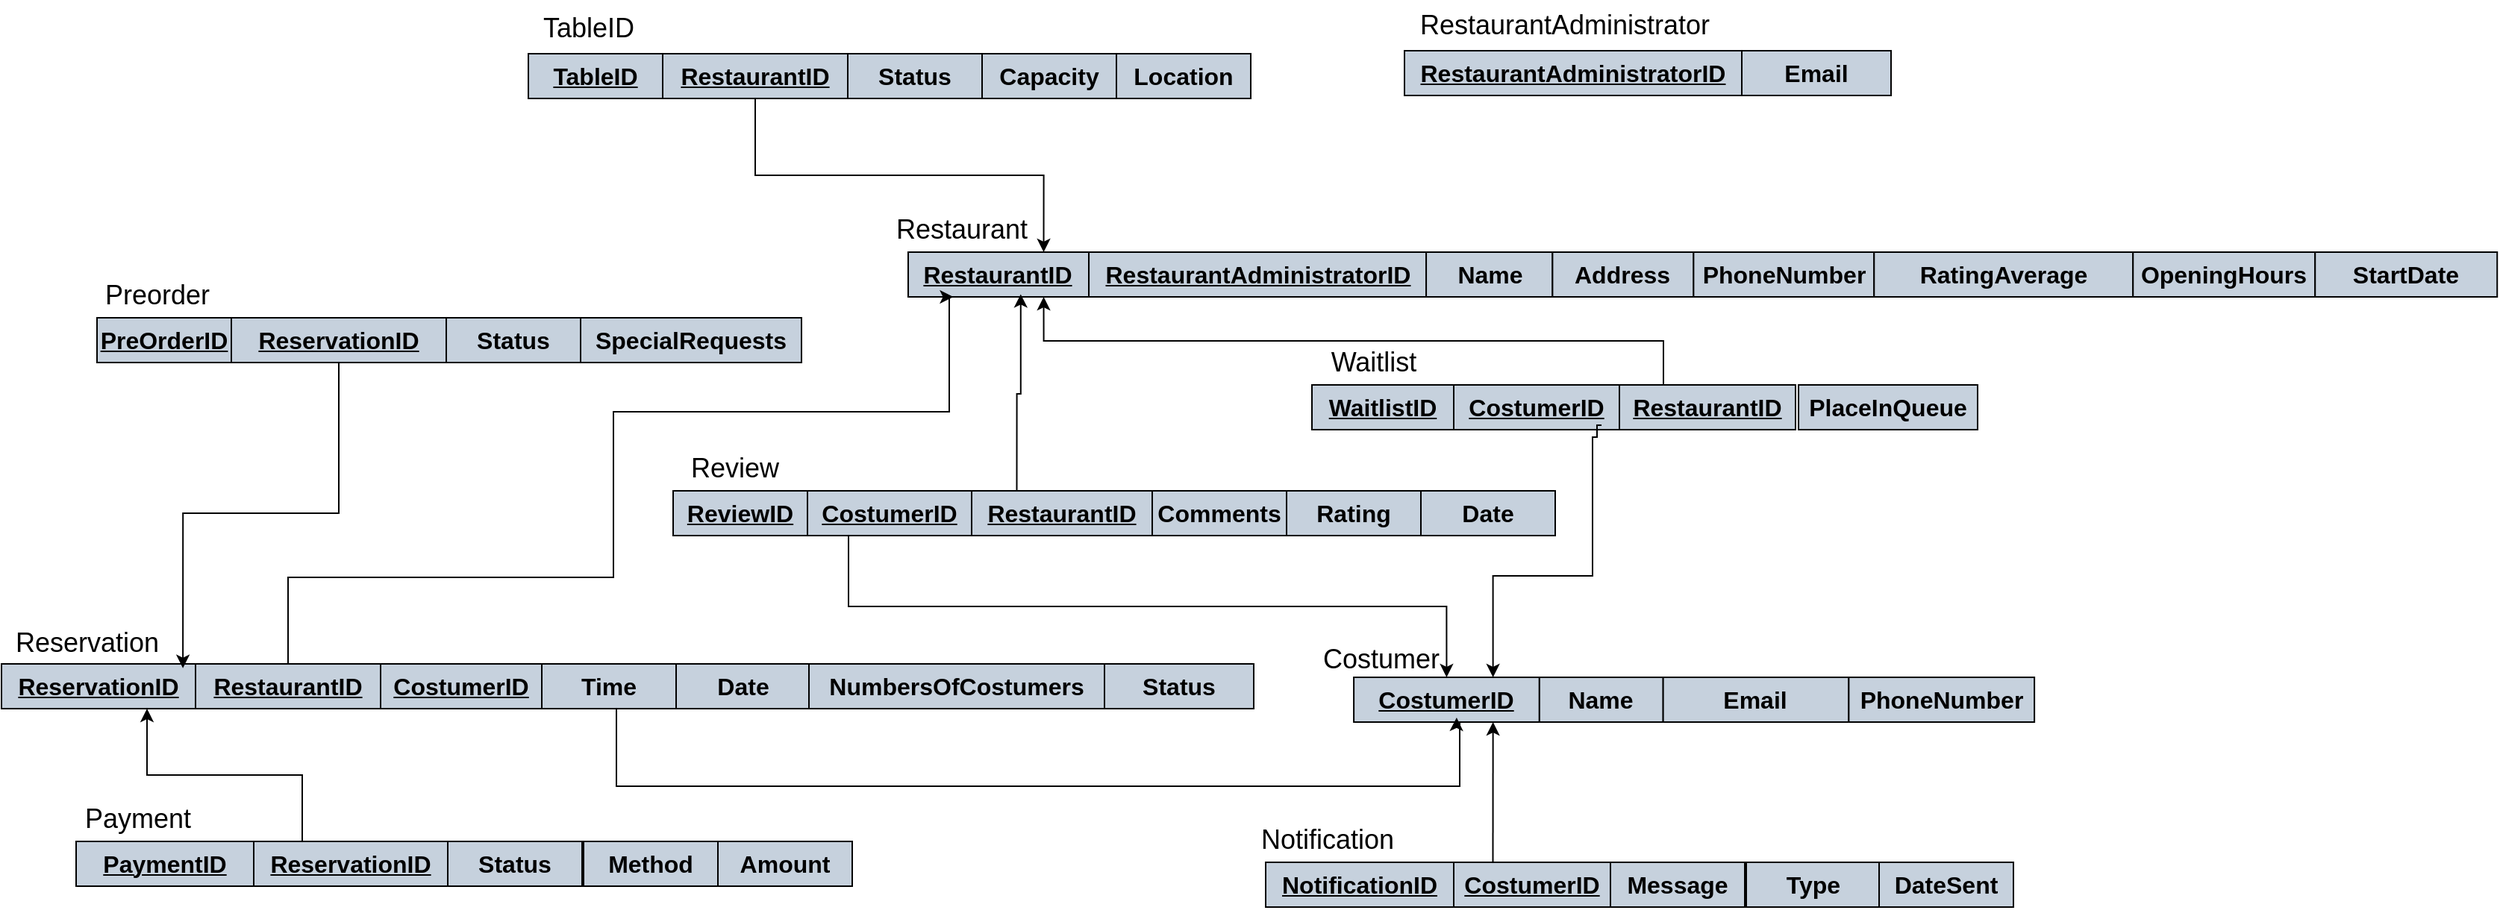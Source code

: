<mxfile version="25.0.3">
  <diagram name="Page-1" id="Ryj9yUZ8EQG5fLTxCSdR">
    <mxGraphModel dx="2524" dy="738" grid="0" gridSize="10" guides="1" tooltips="1" connect="1" arrows="1" fold="1" page="1" pageScale="1" pageWidth="850" pageHeight="1100" math="0" shadow="0">
      <root>
        <mxCell id="0" />
        <mxCell id="1" parent="0" />
        <mxCell id="xWfjn0e1hHcwTTaFBlyH-46" value="" style="group" parent="1" vertex="1" connectable="0">
          <mxGeometry x="-463" y="80" width="479" height="60" as="geometry" />
        </mxCell>
        <mxCell id="xWfjn0e1hHcwTTaFBlyH-38" value="" style="group" parent="xWfjn0e1hHcwTTaFBlyH-46" vertex="1" connectable="0">
          <mxGeometry x="-5" y="-3" width="360" height="60" as="geometry" />
        </mxCell>
        <mxCell id="xWfjn0e1hHcwTTaFBlyH-40" value="&lt;u&gt;&lt;b&gt;&lt;font style=&quot;font-size: 16px;&quot;&gt;TableID&lt;/font&gt;&lt;/b&gt;&lt;/u&gt;" style="rounded=0;whiteSpace=wrap;html=1;fillColor=#C6D1DD;" parent="xWfjn0e1hHcwTTaFBlyH-38" vertex="1">
          <mxGeometry y="30" width="90" height="30" as="geometry" />
        </mxCell>
        <mxCell id="xWfjn0e1hHcwTTaFBlyH-41" value="&lt;u&gt;&lt;b&gt;&lt;font style=&quot;font-size: 16px;&quot;&gt;RestaurantID&lt;/font&gt;&lt;/b&gt;&lt;/u&gt;" style="rounded=0;whiteSpace=wrap;html=1;fillColor=#C6D1DD;" parent="xWfjn0e1hHcwTTaFBlyH-38" vertex="1">
          <mxGeometry x="90" y="30" width="124" height="30" as="geometry" />
        </mxCell>
        <mxCell id="xWfjn0e1hHcwTTaFBlyH-42" value="&lt;b&gt;&lt;font style=&quot;font-size: 16px;&quot;&gt;Status&lt;/font&gt;&lt;/b&gt;" style="rounded=0;whiteSpace=wrap;html=1;fillColor=#C6D1DD;" parent="xWfjn0e1hHcwTTaFBlyH-38" vertex="1">
          <mxGeometry x="214" y="30" width="90" height="30" as="geometry" />
        </mxCell>
        <mxCell id="xWfjn0e1hHcwTTaFBlyH-44" value="&lt;b&gt;&lt;font style=&quot;font-size: 16px;&quot;&gt;Capacity&lt;/font&gt;&lt;/b&gt;" style="rounded=0;whiteSpace=wrap;html=1;fillColor=#C6D1DD;" parent="xWfjn0e1hHcwTTaFBlyH-38" vertex="1">
          <mxGeometry x="304" y="30" width="90" height="30" as="geometry" />
        </mxCell>
        <mxCell id="xWfjn0e1hHcwTTaFBlyH-39" value="&lt;font style=&quot;font-size: 18px;&quot;&gt;TableID&lt;/font&gt;" style="text;html=1;align=center;verticalAlign=middle;resizable=0;points=[];autosize=1;strokeColor=none;fillColor=none;" parent="xWfjn0e1hHcwTTaFBlyH-38" vertex="1">
          <mxGeometry y="-4" width="79" height="34" as="geometry" />
        </mxCell>
        <mxCell id="xWfjn0e1hHcwTTaFBlyH-45" value="&lt;b&gt;&lt;font style=&quot;font-size: 16px;&quot;&gt;Location&lt;/font&gt;&lt;/b&gt;" style="rounded=0;whiteSpace=wrap;html=1;fillColor=#C6D1DD;" parent="xWfjn0e1hHcwTTaFBlyH-46" vertex="1">
          <mxGeometry x="389" y="27" width="90" height="30" as="geometry" />
        </mxCell>
        <mxCell id="AlLR8Mi9veF4PQIQg-oo-29" value="" style="group" parent="1" vertex="1" connectable="0">
          <mxGeometry x="-371" y="370" width="591" height="60" as="geometry" />
        </mxCell>
        <mxCell id="AlLR8Mi9veF4PQIQg-oo-13" value="" style="group" parent="AlLR8Mi9veF4PQIQg-oo-29" vertex="1" connectable="0">
          <mxGeometry width="450" height="60" as="geometry" />
        </mxCell>
        <mxCell id="AlLR8Mi9veF4PQIQg-oo-14" value="" style="group" parent="AlLR8Mi9veF4PQIQg-oo-13" vertex="1" connectable="0">
          <mxGeometry width="360" height="60" as="geometry" />
        </mxCell>
        <mxCell id="AlLR8Mi9veF4PQIQg-oo-15" value="&lt;font style=&quot;font-size: 18px;&quot;&gt;Review&lt;/font&gt;" style="text;html=1;align=center;verticalAlign=middle;resizable=0;points=[];autosize=1;strokeColor=none;fillColor=none;" parent="AlLR8Mi9veF4PQIQg-oo-14" vertex="1">
          <mxGeometry x="2" y="-2" width="77" height="34" as="geometry" />
        </mxCell>
        <mxCell id="AlLR8Mi9veF4PQIQg-oo-16" value="&lt;u&gt;&lt;b&gt;&lt;font style=&quot;font-size: 16px;&quot;&gt;ReviewID&lt;/font&gt;&lt;/b&gt;&lt;/u&gt;" style="rounded=0;whiteSpace=wrap;html=1;fillColor=#C6D1DD;" parent="AlLR8Mi9veF4PQIQg-oo-14" vertex="1">
          <mxGeometry y="30" width="90" height="30" as="geometry" />
        </mxCell>
        <mxCell id="AlLR8Mi9veF4PQIQg-oo-17" value="&lt;u&gt;&lt;b&gt;&lt;font style=&quot;font-size: 16px;&quot;&gt;CostumerID&lt;/font&gt;&lt;/b&gt;&lt;/u&gt;" style="rounded=0;whiteSpace=wrap;html=1;fillColor=#C6D1DD;" parent="AlLR8Mi9veF4PQIQg-oo-14" vertex="1">
          <mxGeometry x="90" y="30" width="110" height="30" as="geometry" />
        </mxCell>
        <mxCell id="AlLR8Mi9veF4PQIQg-oo-18" value="&lt;u&gt;&lt;b&gt;&lt;font style=&quot;font-size: 16px;&quot;&gt;RestaurantID&lt;/font&gt;&lt;/b&gt;&lt;/u&gt;" style="rounded=0;whiteSpace=wrap;html=1;fillColor=#C6D1DD;" parent="AlLR8Mi9veF4PQIQg-oo-14" vertex="1">
          <mxGeometry x="200" y="30" width="121" height="30" as="geometry" />
        </mxCell>
        <mxCell id="AlLR8Mi9veF4PQIQg-oo-19" value="&lt;b&gt;&lt;font style=&quot;font-size: 16px;&quot;&gt;Comments&lt;/font&gt;&lt;/b&gt;" style="rounded=0;whiteSpace=wrap;html=1;fillColor=#C6D1DD;" parent="AlLR8Mi9veF4PQIQg-oo-13" vertex="1">
          <mxGeometry x="321" y="30" width="90" height="30" as="geometry" />
        </mxCell>
        <mxCell id="AlLR8Mi9veF4PQIQg-oo-20" value="&lt;b&gt;&lt;font style=&quot;font-size: 16px;&quot;&gt;Rating&lt;/font&gt;&lt;/b&gt;" style="rounded=0;whiteSpace=wrap;html=1;fillColor=#C6D1DD;" parent="AlLR8Mi9veF4PQIQg-oo-29" vertex="1">
          <mxGeometry x="411" y="30" width="90" height="30" as="geometry" />
        </mxCell>
        <mxCell id="AlLR8Mi9veF4PQIQg-oo-28" value="&lt;b&gt;&lt;font style=&quot;font-size: 16px;&quot;&gt;Date&lt;/font&gt;&lt;/b&gt;" style="rounded=0;whiteSpace=wrap;html=1;fillColor=#C6D1DD;" parent="AlLR8Mi9veF4PQIQg-oo-29" vertex="1">
          <mxGeometry x="501" y="30" width="90" height="30" as="geometry" />
        </mxCell>
        <mxCell id="bmBi3C2C3GRsxxOYo_EL-12" value="" style="group" parent="1" vertex="1" connectable="0">
          <mxGeometry x="-771" y="605" width="520" height="60" as="geometry" />
        </mxCell>
        <mxCell id="AlLR8Mi9veF4PQIQg-oo-2" value="" style="group" parent="bmBi3C2C3GRsxxOYo_EL-12" vertex="1" connectable="0">
          <mxGeometry width="360" height="60" as="geometry" />
        </mxCell>
        <mxCell id="AlLR8Mi9veF4PQIQg-oo-3" value="&lt;font style=&quot;font-size: 18px;&quot;&gt;Payment&lt;/font&gt;" style="text;html=1;align=center;verticalAlign=middle;resizable=0;points=[];autosize=1;strokeColor=none;fillColor=none;" parent="AlLR8Mi9veF4PQIQg-oo-2" vertex="1">
          <mxGeometry x="-4" y="-2" width="89" height="34" as="geometry" />
        </mxCell>
        <mxCell id="AlLR8Mi9veF4PQIQg-oo-4" value="&lt;u&gt;&lt;b&gt;&lt;font style=&quot;font-size: 16px;&quot;&gt;PaymentID&lt;/font&gt;&lt;/b&gt;&lt;/u&gt;" style="rounded=0;whiteSpace=wrap;html=1;fillColor=#C6D1DD;" parent="AlLR8Mi9veF4PQIQg-oo-2" vertex="1">
          <mxGeometry y="30" width="119" height="30" as="geometry" />
        </mxCell>
        <mxCell id="AlLR8Mi9veF4PQIQg-oo-5" value="&lt;u&gt;&lt;b&gt;&lt;font style=&quot;font-size: 16px;&quot;&gt;ReservationID&lt;/font&gt;&lt;/b&gt;&lt;/u&gt;" style="rounded=0;whiteSpace=wrap;html=1;fillColor=#C6D1DD;" parent="AlLR8Mi9veF4PQIQg-oo-2" vertex="1">
          <mxGeometry x="119" y="30" width="130" height="30" as="geometry" />
        </mxCell>
        <mxCell id="AlLR8Mi9veF4PQIQg-oo-6" value="&lt;b&gt;&lt;font style=&quot;font-size: 16px;&quot;&gt;Status&lt;/font&gt;&lt;/b&gt;" style="rounded=0;whiteSpace=wrap;html=1;fillColor=#C6D1DD;" parent="AlLR8Mi9veF4PQIQg-oo-2" vertex="1">
          <mxGeometry x="249" y="30" width="90" height="30" as="geometry" />
        </mxCell>
        <mxCell id="AlLR8Mi9veF4PQIQg-oo-8" value="&lt;b&gt;&lt;font style=&quot;font-size: 16px;&quot;&gt;Amount&lt;/font&gt;&lt;/b&gt;" style="rounded=0;whiteSpace=wrap;html=1;fillColor=#C6D1DD;" parent="bmBi3C2C3GRsxxOYo_EL-12" vertex="1">
          <mxGeometry x="430" y="30" width="90" height="30" as="geometry" />
        </mxCell>
        <mxCell id="AlLR8Mi9veF4PQIQg-oo-7" value="&lt;b&gt;&lt;font style=&quot;font-size: 16px;&quot;&gt;Method&lt;/font&gt;&lt;/b&gt;" style="rounded=0;whiteSpace=wrap;html=1;fillColor=#C6D1DD;" parent="bmBi3C2C3GRsxxOYo_EL-12" vertex="1">
          <mxGeometry x="340" y="30" width="90" height="30" as="geometry" />
        </mxCell>
        <mxCell id="bmBi3C2C3GRsxxOYo_EL-14" value="" style="group" parent="1" vertex="1" connectable="0">
          <mxGeometry x="24" y="619" width="503" height="67" as="geometry" />
        </mxCell>
        <mxCell id="AlLR8Mi9veF4PQIQg-oo-21" value="" style="group" parent="bmBi3C2C3GRsxxOYo_EL-14" vertex="1" connectable="0">
          <mxGeometry x="2" width="450" height="67" as="geometry" />
        </mxCell>
        <mxCell id="AlLR8Mi9veF4PQIQg-oo-22" value="" style="group" parent="AlLR8Mi9veF4PQIQg-oo-21" vertex="1" connectable="0">
          <mxGeometry width="360" height="67" as="geometry" />
        </mxCell>
        <mxCell id="bmBi3C2C3GRsxxOYo_EL-55" value="" style="group" parent="AlLR8Mi9veF4PQIQg-oo-22" vertex="1" connectable="0">
          <mxGeometry x="-13" y="-2" width="334" height="62" as="geometry" />
        </mxCell>
        <mxCell id="AlLR8Mi9veF4PQIQg-oo-23" value="&lt;font style=&quot;font-size: 18px;&quot;&gt;Notification&lt;/font&gt;" style="text;html=1;align=center;verticalAlign=middle;resizable=0;points=[];autosize=1;strokeColor=none;fillColor=none;" parent="bmBi3C2C3GRsxxOYo_EL-55" vertex="1">
          <mxGeometry width="107" height="34" as="geometry" />
        </mxCell>
        <mxCell id="AlLR8Mi9veF4PQIQg-oo-24" value="&lt;u&gt;&lt;b&gt;&lt;font style=&quot;font-size: 16px;&quot;&gt;NotificationID&lt;/font&gt;&lt;/b&gt;&lt;/u&gt;" style="rounded=0;whiteSpace=wrap;html=1;fillColor=#C6D1DD;" parent="bmBi3C2C3GRsxxOYo_EL-55" vertex="1">
          <mxGeometry x="13" y="32" width="126" height="30" as="geometry" />
        </mxCell>
        <mxCell id="AlLR8Mi9veF4PQIQg-oo-25" value="&lt;u&gt;&lt;b&gt;&lt;font style=&quot;font-size: 16px;&quot;&gt;CostumerID&lt;/font&gt;&lt;/b&gt;&lt;/u&gt;" style="rounded=0;whiteSpace=wrap;html=1;fillColor=#C6D1DD;" parent="bmBi3C2C3GRsxxOYo_EL-55" vertex="1">
          <mxGeometry x="139" y="32" width="105" height="30" as="geometry" />
        </mxCell>
        <mxCell id="AlLR8Mi9veF4PQIQg-oo-26" value="&lt;b&gt;&lt;font style=&quot;font-size: 16px;&quot;&gt;Message&lt;/font&gt;&lt;/b&gt;" style="rounded=0;whiteSpace=wrap;html=1;fillColor=#C6D1DD;" parent="bmBi3C2C3GRsxxOYo_EL-55" vertex="1">
          <mxGeometry x="244" y="32" width="90" height="30" as="geometry" />
        </mxCell>
        <mxCell id="AlLR8Mi9veF4PQIQg-oo-27" value="&lt;b&gt;&lt;font style=&quot;font-size: 16px;&quot;&gt;Type&lt;/font&gt;&lt;/b&gt;" style="rounded=0;whiteSpace=wrap;html=1;fillColor=#C6D1DD;" parent="AlLR8Mi9veF4PQIQg-oo-21" vertex="1">
          <mxGeometry x="322" y="30" width="90" height="30" as="geometry" />
        </mxCell>
        <mxCell id="AlLR8Mi9veF4PQIQg-oo-30" value="&lt;b&gt;&lt;font style=&quot;font-size: 16px;&quot;&gt;DateSent&lt;/font&gt;&lt;/b&gt;" style="rounded=0;whiteSpace=wrap;html=1;fillColor=#C6D1DD;" parent="bmBi3C2C3GRsxxOYo_EL-14" vertex="1">
          <mxGeometry x="413" y="30" width="90" height="30" as="geometry" />
        </mxCell>
        <mxCell id="bmBi3C2C3GRsxxOYo_EL-23" value="" style="group" parent="1" vertex="1" connectable="0">
          <mxGeometry x="73.995" y="493" width="467.055" height="62" as="geometry" />
        </mxCell>
        <mxCell id="xWfjn0e1hHcwTTaFBlyH-3" value="&lt;font style=&quot;font-size: 18px;&quot;&gt;Costumer&lt;/font&gt;" style="text;html=1;align=center;verticalAlign=middle;resizable=1;points=[];autosize=1;strokeColor=none;fillColor=none;container=0;movable=1;rotatable=1;deletable=1;editable=1;locked=0;connectable=1;" parent="bmBi3C2C3GRsxxOYo_EL-23" vertex="1">
          <mxGeometry x="-19" y="3" width="96" height="34" as="geometry" />
        </mxCell>
        <mxCell id="xWfjn0e1hHcwTTaFBlyH-29" value="&lt;u&gt;&lt;b&gt;&lt;font style=&quot;font-size: 16px;&quot;&gt;CostumerID&lt;/font&gt;&lt;/b&gt;&lt;/u&gt;" style="rounded=0;whiteSpace=wrap;html=1;fillColor=#C6D1DD;container=0;movable=1;resizable=1;rotatable=1;deletable=1;editable=1;locked=0;connectable=1;" parent="bmBi3C2C3GRsxxOYo_EL-23" vertex="1">
          <mxGeometry x="11.055" y="32" width="124.364" height="30" as="geometry" />
        </mxCell>
        <mxCell id="xWfjn0e1hHcwTTaFBlyH-30" value="&lt;b&gt;&lt;font style=&quot;font-size: 16px;&quot;&gt;Name&lt;/font&gt;&lt;/b&gt;" style="rounded=0;whiteSpace=wrap;html=1;fillColor=#C6D1DD;container=0;movable=1;resizable=1;rotatable=1;deletable=1;editable=1;locked=0;connectable=1;" parent="bmBi3C2C3GRsxxOYo_EL-23" vertex="1">
          <mxGeometry x="135.418" y="32" width="82.909" height="30" as="geometry" />
        </mxCell>
        <mxCell id="xWfjn0e1hHcwTTaFBlyH-31" value="&lt;b&gt;&lt;font style=&quot;font-size: 16px;&quot;&gt;Email&lt;/font&gt;&lt;/b&gt;" style="rounded=0;whiteSpace=wrap;html=1;fillColor=#C6D1DD;container=0;movable=1;resizable=1;rotatable=1;deletable=1;editable=1;locked=0;connectable=1;" parent="bmBi3C2C3GRsxxOYo_EL-23" vertex="1">
          <mxGeometry x="218.327" y="32" width="124.364" height="30" as="geometry" />
        </mxCell>
        <mxCell id="xWfjn0e1hHcwTTaFBlyH-33" value="&lt;b&gt;&lt;font style=&quot;font-size: 16px;&quot;&gt;PhoneNumber&lt;/font&gt;&lt;/b&gt;" style="rounded=0;whiteSpace=wrap;html=1;fillColor=#C6D1DD;container=0;movable=1;resizable=1;rotatable=1;deletable=1;editable=1;locked=0;connectable=1;" parent="bmBi3C2C3GRsxxOYo_EL-23" vertex="1">
          <mxGeometry x="342.691" y="32" width="124.364" height="30" as="geometry" />
        </mxCell>
        <mxCell id="bmBi3C2C3GRsxxOYo_EL-34" value="" style="group" parent="1" vertex="1" connectable="0">
          <mxGeometry x="-233" y="208" width="968" height="159" as="geometry" />
        </mxCell>
        <mxCell id="bmBi3C2C3GRsxxOYo_EL-24" value="" style="group" parent="bmBi3C2C3GRsxxOYo_EL-34" vertex="1" connectable="0">
          <mxGeometry x="2" width="966" height="159" as="geometry" />
        </mxCell>
        <mxCell id="bmBi3C2C3GRsxxOYo_EL-25" value="&lt;font style=&quot;font-size: 18px;&quot;&gt;Restaurant&lt;/font&gt;" style="text;html=1;align=center;verticalAlign=middle;resizable=0;points=[];autosize=1;strokeColor=none;fillColor=none;container=0;" parent="bmBi3C2C3GRsxxOYo_EL-24" vertex="1">
          <mxGeometry width="106" height="34" as="geometry" />
        </mxCell>
        <mxCell id="bmBi3C2C3GRsxxOYo_EL-27" value="&lt;u&gt;&lt;b&gt;&lt;font style=&quot;font-size: 16px;&quot;&gt;RestaurantID&lt;/font&gt;&lt;/b&gt;&lt;/u&gt;" style="rounded=0;whiteSpace=wrap;html=1;fillColor=#C6D1DD;container=0;" parent="bmBi3C2C3GRsxxOYo_EL-24" vertex="1">
          <mxGeometry x="17.483" y="32" width="121.034" height="30" as="geometry" />
        </mxCell>
        <mxCell id="bmBi3C2C3GRsxxOYo_EL-29" value="&lt;b&gt;&lt;font style=&quot;font-size: 16px;&quot;&gt;Name&lt;/font&gt;&lt;/b&gt;" style="rounded=0;whiteSpace=wrap;html=1;fillColor=#C6D1DD;container=0;" parent="bmBi3C2C3GRsxxOYo_EL-24" vertex="1">
          <mxGeometry x="364.52" y="32" width="84.673" height="30" as="geometry" />
        </mxCell>
        <mxCell id="bmBi3C2C3GRsxxOYo_EL-30" value="&lt;b&gt;&lt;font style=&quot;font-size: 16px;&quot;&gt;PhoneNumber&lt;/font&gt;&lt;/b&gt;" style="rounded=0;whiteSpace=wrap;html=1;fillColor=#C6D1DD;container=0;" parent="bmBi3C2C3GRsxxOYo_EL-24" vertex="1">
          <mxGeometry x="543.606" y="32" width="121.034" height="30" as="geometry" />
        </mxCell>
        <mxCell id="bmBi3C2C3GRsxxOYo_EL-31" value="&lt;b&gt;&lt;font style=&quot;font-size: 16px;&quot;&gt;RatingAverage&lt;/font&gt;&lt;/b&gt;" style="rounded=0;whiteSpace=wrap;html=1;fillColor=#C6D1DD;container=0;" parent="bmBi3C2C3GRsxxOYo_EL-24" vertex="1">
          <mxGeometry x="664.641" y="32" width="173.483" height="30" as="geometry" />
        </mxCell>
        <mxCell id="bmBi3C2C3GRsxxOYo_EL-33" value="&lt;font style=&quot;font-size: 16px;&quot;&gt;&lt;b&gt;Address&lt;/b&gt;&lt;/font&gt;" style="rounded=0;whiteSpace=wrap;html=1;fillColor=#C6D1DD;container=0;" parent="bmBi3C2C3GRsxxOYo_EL-24" vertex="1">
          <mxGeometry x="449.192" y="32" width="94.412" height="30" as="geometry" />
        </mxCell>
        <mxCell id="ahYQid_kACKRDKaUdBpu-9" value="" style="group" parent="bmBi3C2C3GRsxxOYo_EL-24" vertex="1" connectable="0">
          <mxGeometry x="288" y="91" width="430" height="68" as="geometry" />
        </mxCell>
        <mxCell id="ahYQid_kACKRDKaUdBpu-10" value="&lt;font style=&quot;font-size: 18px;&quot;&gt;Waitlist&lt;/font&gt;" style="text;html=1;align=center;verticalAlign=middle;resizable=0;points=[];autosize=1;strokeColor=none;fillColor=none;" parent="ahYQid_kACKRDKaUdBpu-9" vertex="1">
          <mxGeometry x="3" y="-2" width="75" height="34" as="geometry" />
        </mxCell>
        <mxCell id="ahYQid_kACKRDKaUdBpu-11" value="&lt;u&gt;&lt;b&gt;&lt;font style=&quot;font-size: 16px;&quot;&gt;WaitlistID&lt;/font&gt;&lt;/b&gt;&lt;/u&gt;" style="rounded=0;whiteSpace=wrap;html=1;fillColor=#C6D1DD;" parent="ahYQid_kACKRDKaUdBpu-9" vertex="1">
          <mxGeometry y="30" width="95" height="30" as="geometry" />
        </mxCell>
        <mxCell id="ahYQid_kACKRDKaUdBpu-12" value="&lt;u&gt;&lt;b&gt;&lt;font style=&quot;font-size: 16px;&quot;&gt;CostumerID&lt;/font&gt;&lt;/b&gt;&lt;/u&gt;" style="rounded=0;whiteSpace=wrap;html=1;fillColor=#C6D1DD;" parent="ahYQid_kACKRDKaUdBpu-9" vertex="1">
          <mxGeometry x="95" y="30" width="111" height="30" as="geometry" />
        </mxCell>
        <mxCell id="ahYQid_kACKRDKaUdBpu-13" value="&lt;u&gt;&lt;b&gt;&lt;font style=&quot;font-size: 16px;&quot;&gt;RestaurantID&lt;/font&gt;&lt;/b&gt;&lt;/u&gt;" style="rounded=0;whiteSpace=wrap;html=1;fillColor=#C6D1DD;" parent="ahYQid_kACKRDKaUdBpu-9" vertex="1">
          <mxGeometry x="206" y="30" width="118" height="30" as="geometry" />
        </mxCell>
        <mxCell id="ahYQid_kACKRDKaUdBpu-14" value="&lt;b&gt;&lt;font style=&quot;font-size: 16px;&quot;&gt;PlaceInQueue&lt;/font&gt;&lt;/b&gt;" style="rounded=0;whiteSpace=wrap;html=1;fillColor=#C6D1DD;" parent="ahYQid_kACKRDKaUdBpu-9" vertex="1">
          <mxGeometry x="326" y="30" width="120" height="30" as="geometry" />
        </mxCell>
        <mxCell id="bmBi3C2C3GRsxxOYo_EL-60" style="edgeStyle=orthogonalEdgeStyle;rounded=0;orthogonalLoop=1;jettySize=auto;html=1;exitX=0.25;exitY=0;exitDx=0;exitDy=0;entryX=0.75;entryY=1;entryDx=0;entryDy=0;" parent="bmBi3C2C3GRsxxOYo_EL-24" source="ahYQid_kACKRDKaUdBpu-13" target="bmBi3C2C3GRsxxOYo_EL-27" edge="1">
          <mxGeometry relative="1" as="geometry" />
        </mxCell>
        <mxCell id="bmBi3C2C3GRsxxOYo_EL-32" value="&lt;b&gt;&lt;font style=&quot;font-size: 16px;&quot;&gt;OpeningHours&lt;/font&gt;&lt;/b&gt;" style="rounded=0;whiteSpace=wrap;html=1;fillColor=#C6D1DD;container=0;" parent="bmBi3C2C3GRsxxOYo_EL-24" vertex="1">
          <mxGeometry x="838.12" y="32" width="122" height="30" as="geometry" />
        </mxCell>
        <mxCell id="Gfl4gNScK2R6bGEPg6S3-2" value="&lt;span style=&quot;font-size: 16px;&quot;&gt;&lt;b&gt;StartDate&lt;/b&gt;&lt;/span&gt;" style="rounded=0;whiteSpace=wrap;html=1;fillColor=#C6D1DD;container=0;" vertex="1" parent="bmBi3C2C3GRsxxOYo_EL-24">
          <mxGeometry x="960.12" y="32" width="122" height="30" as="geometry" />
        </mxCell>
        <mxCell id="Gfl4gNScK2R6bGEPg6S3-5" value="&lt;u&gt;&lt;b&gt;&lt;font style=&quot;font-size: 16px;&quot;&gt;RestaurantAdministratorID&lt;/font&gt;&lt;/b&gt;&lt;/u&gt;" style="rounded=0;whiteSpace=wrap;html=1;fillColor=#C6D1DD;" vertex="1" parent="bmBi3C2C3GRsxxOYo_EL-24">
          <mxGeometry x="138.52" y="32" width="226" height="30" as="geometry" />
        </mxCell>
        <mxCell id="bmBi3C2C3GRsxxOYo_EL-36" value="" style="group" parent="1" vertex="1" connectable="0">
          <mxGeometry x="125" y="75" width="320" height="60" as="geometry" />
        </mxCell>
        <mxCell id="_LEKjg5DS7PEy9klWyhB-6" value="" style="group" parent="bmBi3C2C3GRsxxOYo_EL-36" vertex="1" connectable="0">
          <mxGeometry width="260" height="60" as="geometry" />
        </mxCell>
        <mxCell id="_LEKjg5DS7PEy9klWyhB-1" value="&lt;font style=&quot;font-size: 18px;&quot;&gt;RestaurantAdministrator&lt;/font&gt;" style="text;html=1;align=center;verticalAlign=middle;resizable=0;points=[];autosize=1;strokeColor=none;fillColor=none;" parent="_LEKjg5DS7PEy9klWyhB-6" vertex="1">
          <mxGeometry x="-5" y="-4" width="212" height="34" as="geometry" />
        </mxCell>
        <mxCell id="_LEKjg5DS7PEy9klWyhB-2" value="&lt;u&gt;&lt;b&gt;&lt;font style=&quot;font-size: 16px;&quot;&gt;RestaurantAdministratorID&lt;/font&gt;&lt;/b&gt;&lt;/u&gt;" style="rounded=0;whiteSpace=wrap;html=1;fillColor=#C6D1DD;" parent="_LEKjg5DS7PEy9klWyhB-6" vertex="1">
          <mxGeometry x="-6" y="30" width="226" height="30" as="geometry" />
        </mxCell>
        <mxCell id="_LEKjg5DS7PEy9klWyhB-3" value="&lt;b&gt;&lt;font style=&quot;font-size: 16px;&quot;&gt;Email&lt;/font&gt;&lt;/b&gt;" style="rounded=0;whiteSpace=wrap;html=1;fillColor=#C6D1DD;" parent="bmBi3C2C3GRsxxOYo_EL-36" vertex="1">
          <mxGeometry x="220" y="30" width="100" height="30" as="geometry" />
        </mxCell>
        <mxCell id="bmBi3C2C3GRsxxOYo_EL-47" style="edgeStyle=orthogonalEdgeStyle;rounded=0;orthogonalLoop=1;jettySize=auto;html=1;exitX=0.5;exitY=1;exitDx=0;exitDy=0;entryX=0.75;entryY=0;entryDx=0;entryDy=0;" parent="1" source="xWfjn0e1hHcwTTaFBlyH-41" target="bmBi3C2C3GRsxxOYo_EL-27" edge="1">
          <mxGeometry relative="1" as="geometry" />
        </mxCell>
        <mxCell id="bmBi3C2C3GRsxxOYo_EL-48" style="edgeStyle=orthogonalEdgeStyle;rounded=0;orthogonalLoop=1;jettySize=auto;html=1;exitX=0.25;exitY=1;exitDx=0;exitDy=0;entryX=0.5;entryY=0;entryDx=0;entryDy=0;" parent="1" source="AlLR8Mi9veF4PQIQg-oo-17" target="xWfjn0e1hHcwTTaFBlyH-29" edge="1">
          <mxGeometry relative="1" as="geometry" />
        </mxCell>
        <mxCell id="bmBi3C2C3GRsxxOYo_EL-56" style="edgeStyle=orthogonalEdgeStyle;rounded=0;orthogonalLoop=1;jettySize=auto;html=1;exitX=0.25;exitY=0;exitDx=0;exitDy=0;entryX=0.75;entryY=1;entryDx=0;entryDy=0;" parent="1" source="AlLR8Mi9veF4PQIQg-oo-25" target="xWfjn0e1hHcwTTaFBlyH-29" edge="1">
          <mxGeometry relative="1" as="geometry" />
        </mxCell>
        <mxCell id="bmBi3C2C3GRsxxOYo_EL-59" style="edgeStyle=orthogonalEdgeStyle;rounded=0;orthogonalLoop=1;jettySize=auto;html=1;exitX=0.892;exitY=0.9;exitDx=0;exitDy=0;entryX=0.75;entryY=0;entryDx=0;entryDy=0;exitPerimeter=0;" parent="1" source="ahYQid_kACKRDKaUdBpu-12" target="xWfjn0e1hHcwTTaFBlyH-29" edge="1">
          <mxGeometry relative="1" as="geometry">
            <Array as="points">
              <mxPoint x="248" y="364" />
              <mxPoint x="245" y="364" />
              <mxPoint x="245" y="457" />
              <mxPoint x="178" y="457" />
            </Array>
          </mxGeometry>
        </mxCell>
        <mxCell id="bmBi3C2C3GRsxxOYo_EL-61" style="edgeStyle=orthogonalEdgeStyle;rounded=0;orthogonalLoop=1;jettySize=auto;html=1;exitX=0.25;exitY=0;exitDx=0;exitDy=0;entryX=0.623;entryY=0.94;entryDx=0;entryDy=0;entryPerimeter=0;" parent="1" source="AlLR8Mi9veF4PQIQg-oo-18" target="bmBi3C2C3GRsxxOYo_EL-27" edge="1">
          <mxGeometry relative="1" as="geometry" />
        </mxCell>
        <mxCell id="bmBi3C2C3GRsxxOYo_EL-62" value="" style="group" parent="1" vertex="1" connectable="0">
          <mxGeometry x="-821" y="485" width="739" height="63" as="geometry" />
        </mxCell>
        <mxCell id="bmBi3C2C3GRsxxOYo_EL-10" value="" style="group" parent="bmBi3C2C3GRsxxOYo_EL-62" vertex="1" connectable="0">
          <mxGeometry x="9" y="3" width="730" height="60" as="geometry" />
        </mxCell>
        <mxCell id="AlLR8Mi9veF4PQIQg-oo-11" value="" style="group" parent="bmBi3C2C3GRsxxOYo_EL-10" vertex="1" connectable="0">
          <mxGeometry width="590" height="60" as="geometry" />
        </mxCell>
        <mxCell id="xWfjn0e1hHcwTTaFBlyH-47" value="" style="group" parent="AlLR8Mi9veF4PQIQg-oo-11" vertex="1" connectable="0">
          <mxGeometry x="-9" y="-2" width="452" height="60" as="geometry" />
        </mxCell>
        <mxCell id="xWfjn0e1hHcwTTaFBlyH-48" value="" style="group" parent="xWfjn0e1hHcwTTaFBlyH-47" vertex="1" connectable="0">
          <mxGeometry width="362" height="60" as="geometry" />
        </mxCell>
        <mxCell id="xWfjn0e1hHcwTTaFBlyH-50" value="&lt;u&gt;&lt;font style=&quot;font-size: 16px;&quot;&gt;&lt;b&gt;ReservationID&lt;/b&gt;&lt;/font&gt;&lt;/u&gt;" style="rounded=0;whiteSpace=wrap;html=1;fillColor=#C6D1DD;" parent="xWfjn0e1hHcwTTaFBlyH-48" vertex="1">
          <mxGeometry y="30" width="130" height="30" as="geometry" />
        </mxCell>
        <mxCell id="xWfjn0e1hHcwTTaFBlyH-51" value="&lt;u&gt;&lt;font style=&quot;font-size: 16px;&quot;&gt;&lt;b&gt;RestaurantID&lt;/b&gt;&lt;/font&gt;&lt;/u&gt;" style="rounded=0;whiteSpace=wrap;html=1;fillColor=#C6D1DD;" parent="xWfjn0e1hHcwTTaFBlyH-48" vertex="1">
          <mxGeometry x="130" y="30" width="124" height="30" as="geometry" />
        </mxCell>
        <mxCell id="xWfjn0e1hHcwTTaFBlyH-52" value="&lt;u&gt;&lt;font style=&quot;font-size: 16px;&quot;&gt;&lt;b&gt;CostumerID&lt;/b&gt;&lt;/font&gt;&lt;/u&gt;" style="rounded=0;whiteSpace=wrap;html=1;fillColor=#C6D1DD;" parent="xWfjn0e1hHcwTTaFBlyH-48" vertex="1">
          <mxGeometry x="254" y="30" width="108" height="30" as="geometry" />
        </mxCell>
        <mxCell id="xWfjn0e1hHcwTTaFBlyH-53" value="&lt;b&gt;&lt;font style=&quot;font-size: 16px;&quot;&gt;Time&lt;/font&gt;&lt;/b&gt;" style="rounded=0;whiteSpace=wrap;html=1;fillColor=#C6D1DD;" parent="xWfjn0e1hHcwTTaFBlyH-47" vertex="1">
          <mxGeometry x="362" y="30" width="90" height="30" as="geometry" />
        </mxCell>
        <mxCell id="xWfjn0e1hHcwTTaFBlyH-54" value="&lt;b&gt;&lt;font style=&quot;font-size: 16px;&quot;&gt;Date&lt;/font&gt;&lt;/b&gt;" style="rounded=0;whiteSpace=wrap;html=1;fillColor=#C6D1DD;" parent="AlLR8Mi9veF4PQIQg-oo-11" vertex="1">
          <mxGeometry x="443" y="28" width="90" height="30" as="geometry" />
        </mxCell>
        <mxCell id="AlLR8Mi9veF4PQIQg-oo-10" value="&lt;b&gt;&lt;font style=&quot;font-size: 16px;&quot;&gt;NumbersOfCostumers&lt;/font&gt;&lt;/b&gt;" style="rounded=0;whiteSpace=wrap;html=1;fillColor=#C6D1DD;" parent="bmBi3C2C3GRsxxOYo_EL-10" vertex="1">
          <mxGeometry x="532" y="28" width="198" height="30" as="geometry" />
        </mxCell>
        <mxCell id="xWfjn0e1hHcwTTaFBlyH-49" value="&lt;font style=&quot;font-size: 18px;&quot;&gt;Reservation&lt;/font&gt;" style="text;html=1;align=center;verticalAlign=middle;resizable=0;points=[];autosize=1;strokeColor=none;fillColor=none;" parent="bmBi3C2C3GRsxxOYo_EL-62" vertex="1">
          <mxGeometry width="114" height="34" as="geometry" />
        </mxCell>
        <mxCell id="ahYQid_kACKRDKaUdBpu-1" value="" style="group" parent="1" vertex="1" connectable="0">
          <mxGeometry x="-757" y="254" width="472" height="62" as="geometry" />
        </mxCell>
        <mxCell id="ahYQid_kACKRDKaUdBpu-2" value="" style="group" parent="ahYQid_kACKRDKaUdBpu-1" vertex="1" connectable="0">
          <mxGeometry width="360" height="62" as="geometry" />
        </mxCell>
        <mxCell id="ahYQid_kACKRDKaUdBpu-3" value="&lt;font style=&quot;font-size: 18px;&quot;&gt;Preorder&lt;/font&gt;" style="text;html=1;align=center;verticalAlign=middle;resizable=0;points=[];autosize=1;strokeColor=none;fillColor=none;" parent="ahYQid_kACKRDKaUdBpu-2" vertex="1">
          <mxGeometry x="-4" y="-2" width="88" height="34" as="geometry" />
        </mxCell>
        <mxCell id="ahYQid_kACKRDKaUdBpu-4" value="&lt;u&gt;&lt;b&gt;&lt;font style=&quot;font-size: 16px;&quot;&gt;PreOrderID&lt;/font&gt;&lt;/b&gt;&lt;/u&gt;" style="rounded=0;whiteSpace=wrap;html=1;fillColor=#C6D1DD;" parent="ahYQid_kACKRDKaUdBpu-2" vertex="1">
          <mxGeometry y="30" width="90" height="30" as="geometry" />
        </mxCell>
        <mxCell id="ahYQid_kACKRDKaUdBpu-5" value="&lt;u&gt;&lt;b&gt;&lt;font style=&quot;font-size: 16px;&quot;&gt;ReservationID&lt;/font&gt;&lt;/b&gt;&lt;/u&gt;" style="rounded=0;whiteSpace=wrap;html=1;fillColor=#C6D1DD;" parent="ahYQid_kACKRDKaUdBpu-2" vertex="1">
          <mxGeometry x="90" y="30" width="144" height="30" as="geometry" />
        </mxCell>
        <mxCell id="ahYQid_kACKRDKaUdBpu-6" value="&lt;b&gt;&lt;font style=&quot;font-size: 16px;&quot;&gt;Status&lt;/font&gt;&lt;/b&gt;" style="rounded=0;whiteSpace=wrap;html=1;fillColor=#C6D1DD;" parent="ahYQid_kACKRDKaUdBpu-2" vertex="1">
          <mxGeometry x="234" y="30" width="90" height="30" as="geometry" />
        </mxCell>
        <mxCell id="ahYQid_kACKRDKaUdBpu-7" value="&lt;b&gt;&lt;font style=&quot;font-size: 16px;&quot;&gt;SpecialRequests&lt;/font&gt;&lt;/b&gt;" style="rounded=0;whiteSpace=wrap;html=1;fillColor=#C6D1DD;" parent="ahYQid_kACKRDKaUdBpu-1" vertex="1">
          <mxGeometry x="324" y="30" width="148" height="30" as="geometry" />
        </mxCell>
        <mxCell id="bmBi3C2C3GRsxxOYo_EL-64" style="edgeStyle=orthogonalEdgeStyle;rounded=0;orthogonalLoop=1;jettySize=auto;html=1;exitX=0.5;exitY=1;exitDx=0;exitDy=0;entryX=0.554;entryY=0.9;entryDx=0;entryDy=0;entryPerimeter=0;" parent="1" source="xWfjn0e1hHcwTTaFBlyH-52" target="xWfjn0e1hHcwTTaFBlyH-29" edge="1">
          <mxGeometry relative="1" as="geometry">
            <mxPoint x="151.238" y="633.19" as="targetPoint" />
            <Array as="points">
              <mxPoint x="-409" y="598" />
              <mxPoint x="156" y="598" />
              <mxPoint x="156" y="555" />
              <mxPoint x="154" y="555" />
            </Array>
          </mxGeometry>
        </mxCell>
        <mxCell id="bmBi3C2C3GRsxxOYo_EL-69" style="edgeStyle=orthogonalEdgeStyle;rounded=0;orthogonalLoop=1;jettySize=auto;html=1;exitX=0.5;exitY=1;exitDx=0;exitDy=0;entryX=0.935;entryY=0.095;entryDx=0;entryDy=0;entryPerimeter=0;" parent="1" source="ahYQid_kACKRDKaUdBpu-5" target="xWfjn0e1hHcwTTaFBlyH-50" edge="1">
          <mxGeometry relative="1" as="geometry" />
        </mxCell>
        <mxCell id="-WNG84d9UKhbwicELw42-1" style="edgeStyle=orthogonalEdgeStyle;rounded=0;orthogonalLoop=1;jettySize=auto;html=1;exitX=0.25;exitY=0;exitDx=0;exitDy=0;entryX=0.75;entryY=1;entryDx=0;entryDy=0;" parent="1" source="AlLR8Mi9veF4PQIQg-oo-5" target="xWfjn0e1hHcwTTaFBlyH-50" edge="1">
          <mxGeometry relative="1" as="geometry" />
        </mxCell>
        <mxCell id="YFUNEemHyFHbewMMBRnK-4" style="edgeStyle=orthogonalEdgeStyle;rounded=0;orthogonalLoop=1;jettySize=auto;html=1;exitX=0.5;exitY=0;exitDx=0;exitDy=0;entryX=0.25;entryY=1;entryDx=0;entryDy=0;" parent="1" source="xWfjn0e1hHcwTTaFBlyH-51" target="bmBi3C2C3GRsxxOYo_EL-27" edge="1">
          <mxGeometry relative="1" as="geometry">
            <Array as="points">
              <mxPoint x="-629" y="458" />
              <mxPoint x="-411" y="458" />
              <mxPoint x="-411" y="347" />
              <mxPoint x="-186" y="347" />
            </Array>
          </mxGeometry>
        </mxCell>
        <mxCell id="YFUNEemHyFHbewMMBRnK-5" value="&lt;b&gt;&lt;font style=&quot;font-size: 16px;&quot;&gt;Status&lt;/font&gt;&lt;/b&gt;" style="rounded=0;whiteSpace=wrap;html=1;fillColor=#C6D1DD;" parent="1" vertex="1">
          <mxGeometry x="-82" y="516" width="100" height="30" as="geometry" />
        </mxCell>
      </root>
    </mxGraphModel>
  </diagram>
</mxfile>
